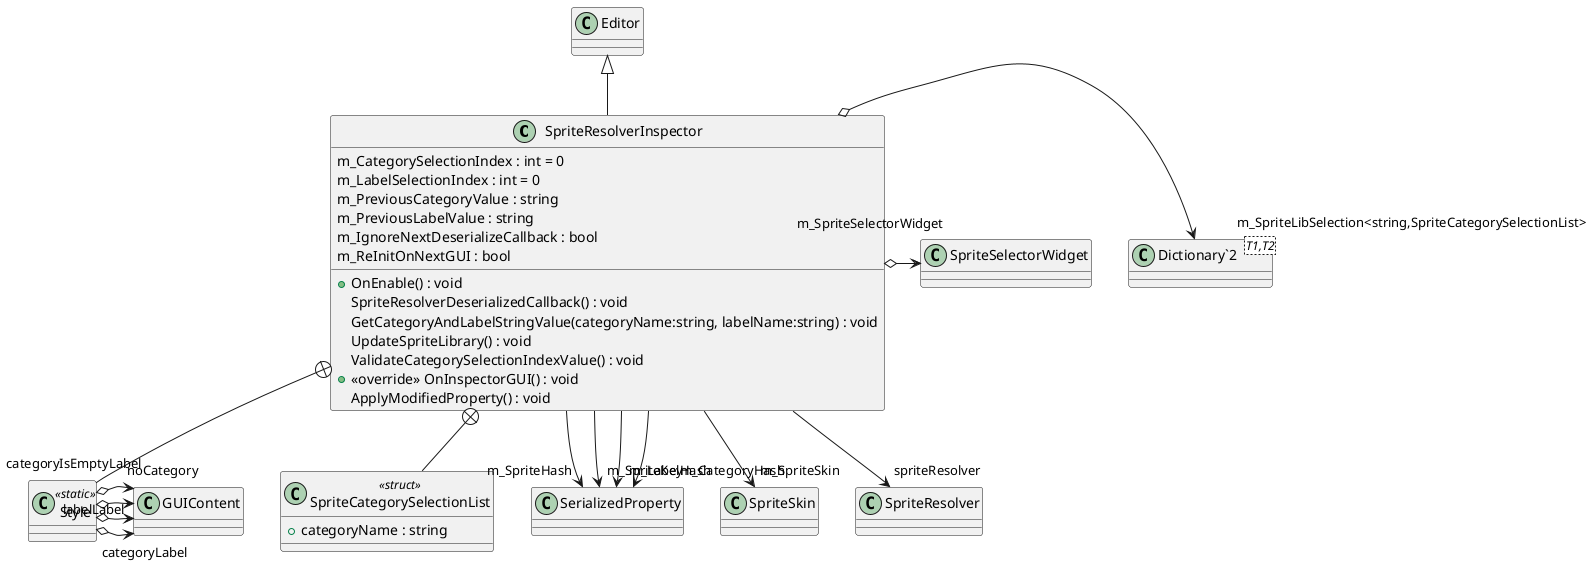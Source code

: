 @startuml
class SpriteResolverInspector {
    m_CategorySelectionIndex : int = 0
    m_LabelSelectionIndex : int = 0
    m_PreviousCategoryValue : string
    m_PreviousLabelValue : string
    m_IgnoreNextDeserializeCallback : bool
    m_ReInitOnNextGUI : bool
    + OnEnable() : void
    SpriteResolverDeserializedCallback() : void
    GetCategoryAndLabelStringValue(categoryName:string, labelName:string) : void
    UpdateSpriteLibrary() : void
    ValidateCategorySelectionIndexValue() : void
    + <<override>> OnInspectorGUI() : void
    ApplyModifiedProperty() : void
}
class Style <<static>> {
}
class SpriteCategorySelectionList <<struct>> {
    + categoryName : string
}
class "Dictionary`2"<T1,T2> {
}
Editor <|-- SpriteResolverInspector
SpriteResolverInspector --> "m_SpriteHash" SerializedProperty
SpriteResolverInspector --> "m_SpriteKey" SerializedProperty
SpriteResolverInspector --> "m_LabelHash" SerializedProperty
SpriteResolverInspector --> "m_CategoryHash" SerializedProperty
SpriteResolverInspector --> "m_SpriteSkin" SpriteSkin
SpriteResolverInspector o-> "m_SpriteLibSelection<string,SpriteCategorySelectionList>" "Dictionary`2"
SpriteResolverInspector o-> "m_SpriteSelectorWidget" SpriteSelectorWidget
SpriteResolverInspector --> "spriteResolver" SpriteResolver
SpriteResolverInspector +-- Style
Style o-> "categoryLabel" GUIContent
Style o-> "labelLabel" GUIContent
Style o-> "categoryIsEmptyLabel" GUIContent
Style o-> "noCategory" GUIContent
SpriteResolverInspector +-- SpriteCategorySelectionList
@enduml
